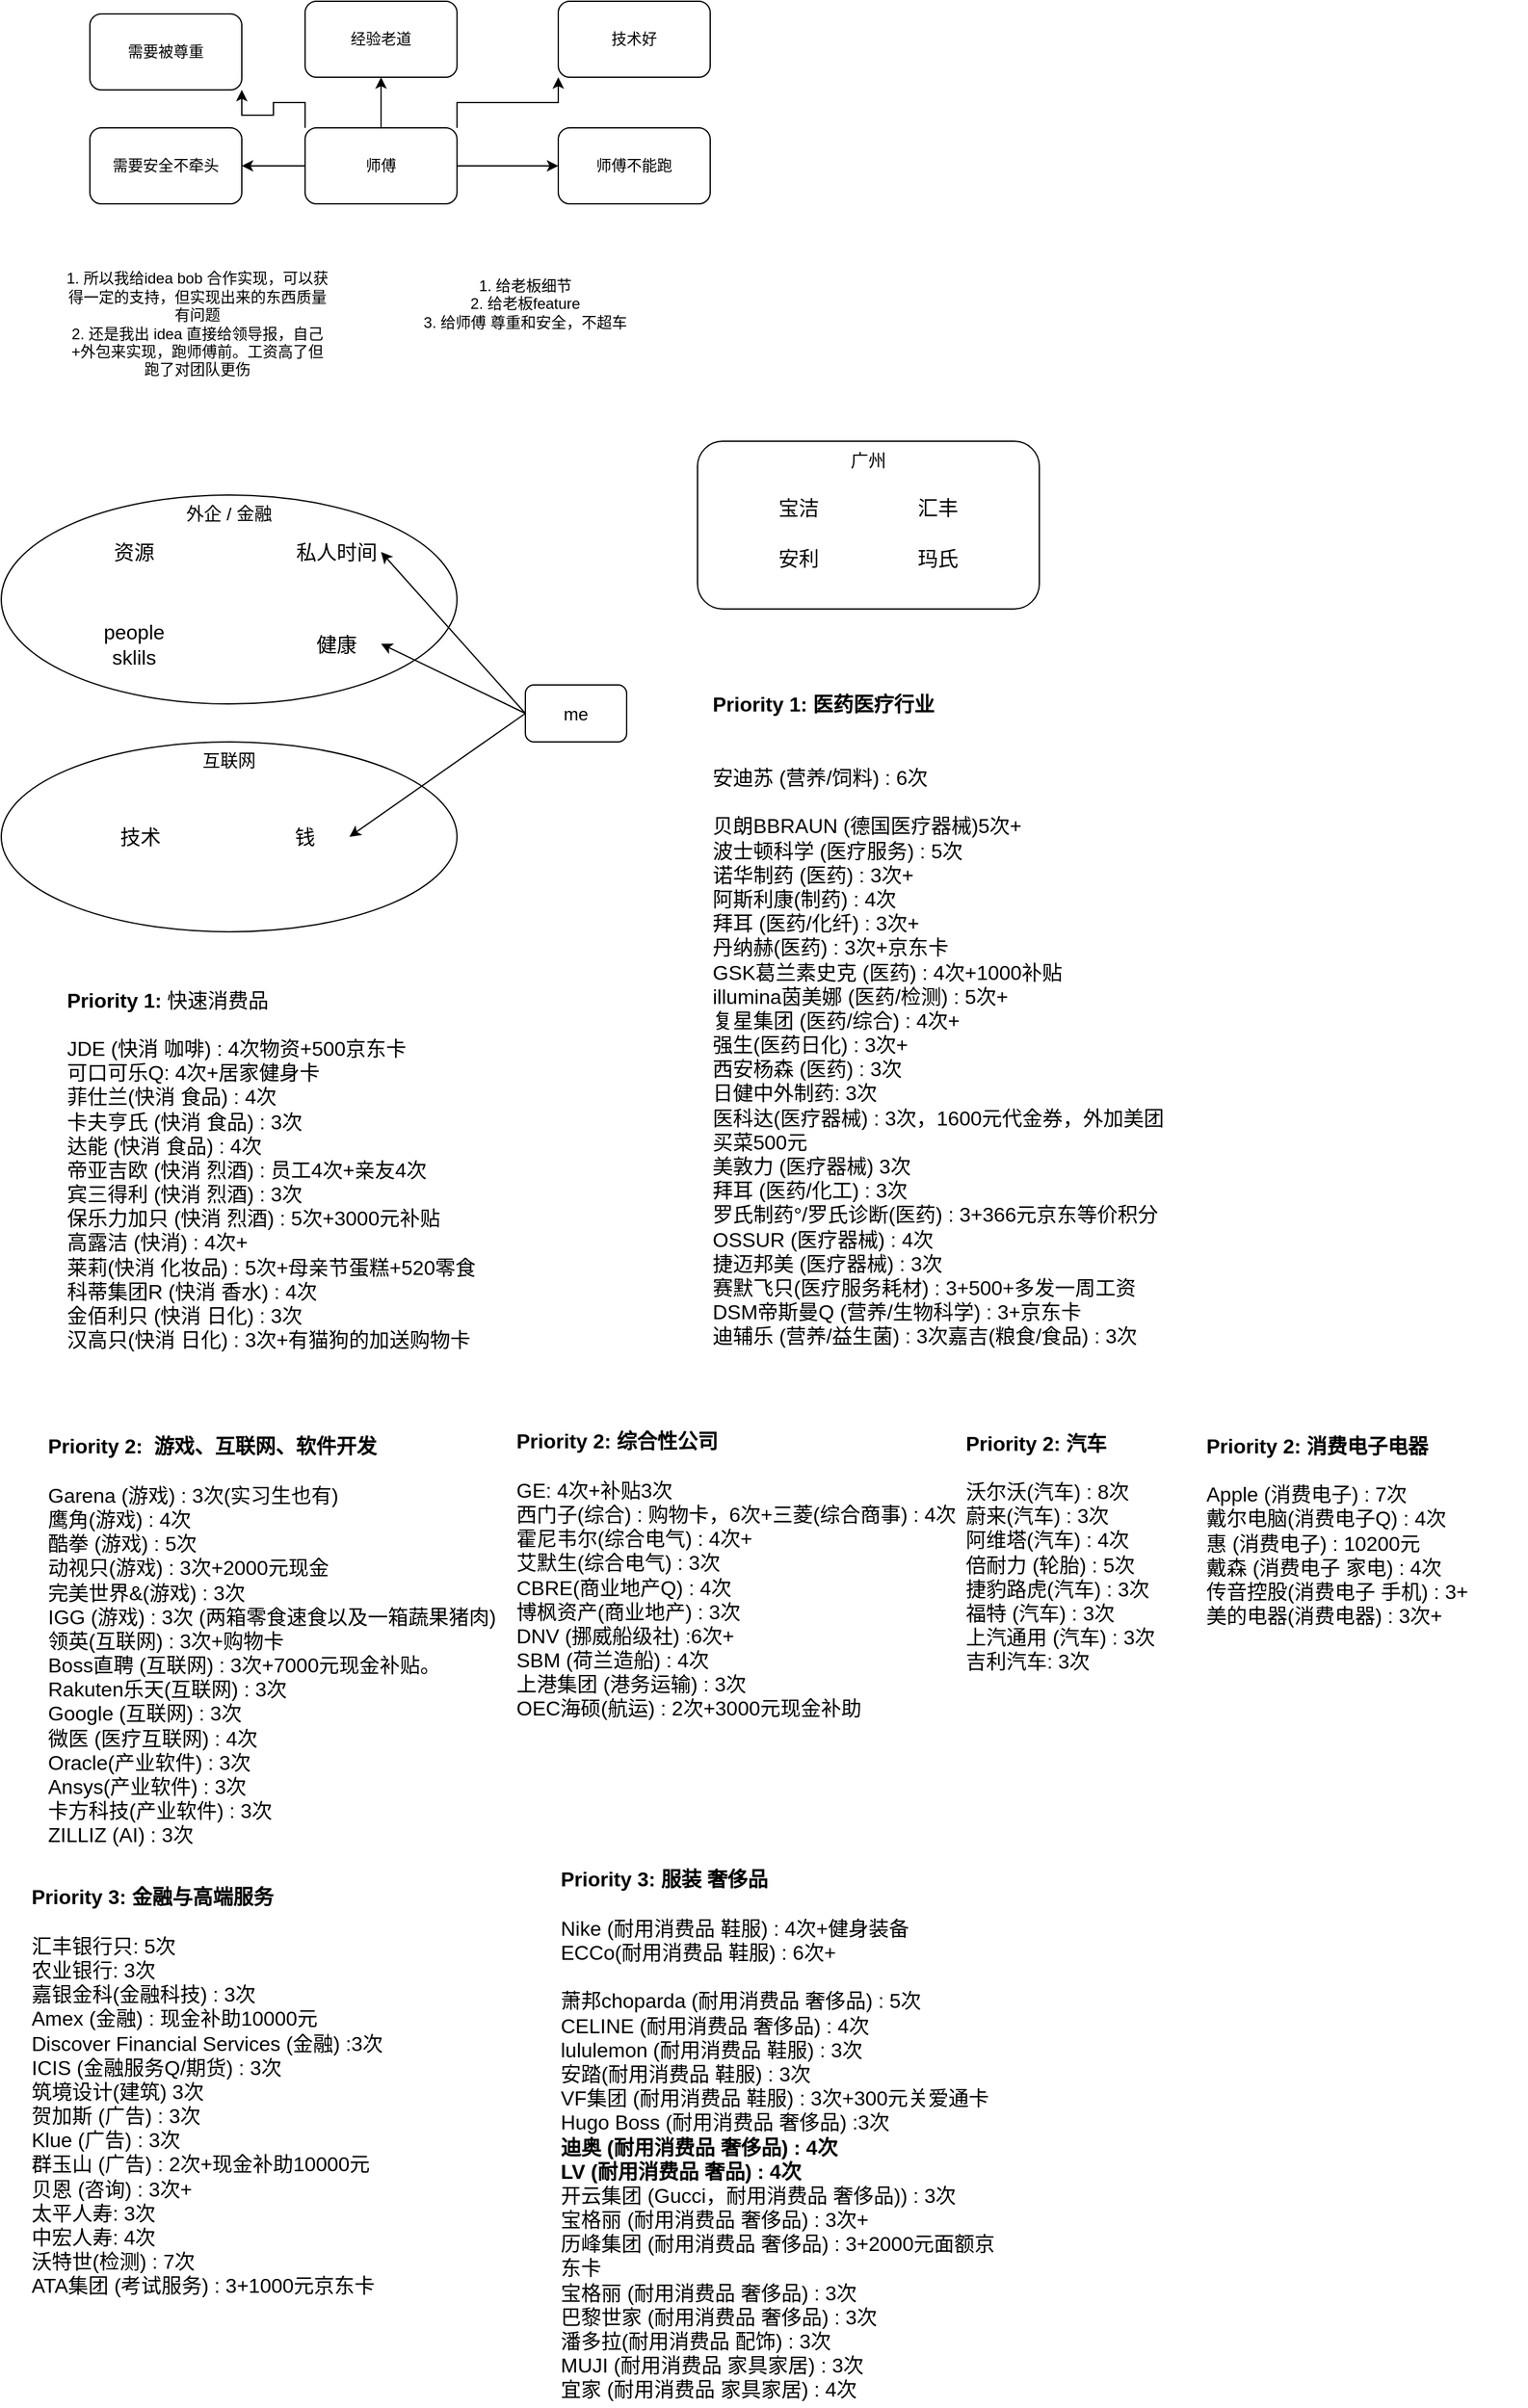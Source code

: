 <mxfile version="22.1.7" type="github" pages="2">
  <diagram name="第 1 页" id="_Za5BC0m-HuaRFZVXyjK">
    <mxGraphModel dx="1302" dy="682" grid="1" gridSize="10" guides="1" tooltips="1" connect="1" arrows="1" fold="1" page="1" pageScale="1" pageWidth="827" pageHeight="1169" math="0" shadow="0">
      <root>
        <mxCell id="0" />
        <mxCell id="1" parent="0" />
        <mxCell id="hfD9s6qf3FZ00KF--jr7-3" style="edgeStyle=orthogonalEdgeStyle;rounded=0;orthogonalLoop=1;jettySize=auto;html=1;exitX=1;exitY=0.5;exitDx=0;exitDy=0;entryX=0;entryY=0.5;entryDx=0;entryDy=0;" parent="1" source="hfD9s6qf3FZ00KF--jr7-1" target="hfD9s6qf3FZ00KF--jr7-2" edge="1">
          <mxGeometry relative="1" as="geometry" />
        </mxCell>
        <mxCell id="hfD9s6qf3FZ00KF--jr7-11" style="edgeStyle=orthogonalEdgeStyle;rounded=0;orthogonalLoop=1;jettySize=auto;html=1;exitX=0.5;exitY=0;exitDx=0;exitDy=0;entryX=0.5;entryY=1;entryDx=0;entryDy=0;" parent="1" source="hfD9s6qf3FZ00KF--jr7-1" target="hfD9s6qf3FZ00KF--jr7-10" edge="1">
          <mxGeometry relative="1" as="geometry" />
        </mxCell>
        <mxCell id="hfD9s6qf3FZ00KF--jr7-13" style="edgeStyle=orthogonalEdgeStyle;rounded=0;orthogonalLoop=1;jettySize=auto;html=1;exitX=1;exitY=0;exitDx=0;exitDy=0;entryX=0;entryY=1;entryDx=0;entryDy=0;" parent="1" source="hfD9s6qf3FZ00KF--jr7-1" target="hfD9s6qf3FZ00KF--jr7-9" edge="1">
          <mxGeometry relative="1" as="geometry" />
        </mxCell>
        <mxCell id="hfD9s6qf3FZ00KF--jr7-20" style="edgeStyle=orthogonalEdgeStyle;rounded=0;orthogonalLoop=1;jettySize=auto;html=1;exitX=0;exitY=0.5;exitDx=0;exitDy=0;entryX=1;entryY=0.5;entryDx=0;entryDy=0;" parent="1" source="hfD9s6qf3FZ00KF--jr7-1" target="hfD9s6qf3FZ00KF--jr7-16" edge="1">
          <mxGeometry relative="1" as="geometry" />
        </mxCell>
        <mxCell id="hfD9s6qf3FZ00KF--jr7-21" style="edgeStyle=orthogonalEdgeStyle;rounded=0;orthogonalLoop=1;jettySize=auto;html=1;exitX=0;exitY=0;exitDx=0;exitDy=0;entryX=1;entryY=1;entryDx=0;entryDy=0;" parent="1" source="hfD9s6qf3FZ00KF--jr7-1" target="hfD9s6qf3FZ00KF--jr7-18" edge="1">
          <mxGeometry relative="1" as="geometry" />
        </mxCell>
        <mxCell id="hfD9s6qf3FZ00KF--jr7-1" value="师傅" style="rounded=1;whiteSpace=wrap;html=1;" parent="1" vertex="1">
          <mxGeometry x="240" y="110" width="120" height="60" as="geometry" />
        </mxCell>
        <mxCell id="hfD9s6qf3FZ00KF--jr7-2" value="师傅不能跑" style="rounded=1;whiteSpace=wrap;html=1;" parent="1" vertex="1">
          <mxGeometry x="440" y="110" width="120" height="60" as="geometry" />
        </mxCell>
        <mxCell id="hfD9s6qf3FZ00KF--jr7-9" value="技术好" style="rounded=1;whiteSpace=wrap;html=1;" parent="1" vertex="1">
          <mxGeometry x="440" y="10" width="120" height="60" as="geometry" />
        </mxCell>
        <mxCell id="hfD9s6qf3FZ00KF--jr7-10" value="经验老道" style="rounded=1;whiteSpace=wrap;html=1;" parent="1" vertex="1">
          <mxGeometry x="240" y="10" width="120" height="60" as="geometry" />
        </mxCell>
        <mxCell id="hfD9s6qf3FZ00KF--jr7-16" value="需要安全不牵头" style="rounded=1;whiteSpace=wrap;html=1;" parent="1" vertex="1">
          <mxGeometry x="70" y="110" width="120" height="60" as="geometry" />
        </mxCell>
        <mxCell id="hfD9s6qf3FZ00KF--jr7-18" value="需要被尊重" style="rounded=1;whiteSpace=wrap;html=1;" parent="1" vertex="1">
          <mxGeometry x="70" y="20" width="120" height="60" as="geometry" />
        </mxCell>
        <mxCell id="OLXgDvLFEpSDpQCb60n3-9" style="rounded=0;orthogonalLoop=1;jettySize=auto;html=1;exitX=0;exitY=0.5;exitDx=0;exitDy=0;entryX=1;entryY=0.5;entryDx=0;entryDy=0;" edge="1" parent="1" source="hfD9s6qf3FZ00KF--jr7-19" target="OLXgDvLFEpSDpQCb60n3-6">
          <mxGeometry relative="1" as="geometry" />
        </mxCell>
        <mxCell id="hfD9s6qf3FZ00KF--jr7-19" value="me" style="rounded=1;whiteSpace=wrap;html=1;fontSize=14;" parent="1" vertex="1">
          <mxGeometry x="414" y="550" width="80" height="45" as="geometry" />
        </mxCell>
        <mxCell id="hfD9s6qf3FZ00KF--jr7-25" value="1. 给老板细节&lt;br&gt;2. 给老板feature&lt;br&gt;3. 给师傅 尊重和安全，不超车" style="text;html=1;strokeColor=none;fillColor=none;align=center;verticalAlign=middle;whiteSpace=wrap;rounded=0;" parent="1" vertex="1">
          <mxGeometry x="309" y="220" width="210" height="58" as="geometry" />
        </mxCell>
        <mxCell id="hfD9s6qf3FZ00KF--jr7-26" value="1. 所以我给idea bob 合作实现，可以获得一定的支持，但实现出来的东西质量有问题&lt;br&gt;2. 还是我出 idea 直接给领导报，自己+外包来实现，跑师傅前。工资高了但跑了对团队更伤" style="text;html=1;strokeColor=none;fillColor=none;align=center;verticalAlign=middle;whiteSpace=wrap;rounded=0;" parent="1" vertex="1">
          <mxGeometry x="50" y="220" width="210" height="90" as="geometry" />
        </mxCell>
        <mxCell id="OLXgDvLFEpSDpQCb60n3-1" value="外企 / 金融" style="ellipse;whiteSpace=wrap;html=1;fillColor=none;verticalAlign=top;fontSize=14;" vertex="1" parent="1">
          <mxGeometry y="400" width="360" height="165" as="geometry" />
        </mxCell>
        <mxCell id="OLXgDvLFEpSDpQCb60n3-2" value="互联网" style="ellipse;whiteSpace=wrap;html=1;fillColor=none;verticalAlign=top;fontSize=14;" vertex="1" parent="1">
          <mxGeometry y="595" width="360" height="150" as="geometry" />
        </mxCell>
        <mxCell id="OLXgDvLFEpSDpQCb60n3-3" value="资源" style="text;html=1;strokeColor=none;fillColor=none;align=center;verticalAlign=middle;whiteSpace=wrap;rounded=0;fontSize=16;" vertex="1" parent="1">
          <mxGeometry x="70" y="425" width="70" height="40" as="geometry" />
        </mxCell>
        <mxCell id="OLXgDvLFEpSDpQCb60n3-4" value="私人时间" style="text;html=1;strokeColor=none;fillColor=none;align=center;verticalAlign=middle;whiteSpace=wrap;rounded=0;fontSize=16;" vertex="1" parent="1">
          <mxGeometry x="230" y="425" width="70" height="40" as="geometry" />
        </mxCell>
        <mxCell id="OLXgDvLFEpSDpQCb60n3-5" value="技术" style="text;html=1;strokeColor=none;fillColor=none;align=center;verticalAlign=middle;whiteSpace=wrap;rounded=0;fontSize=16;" vertex="1" parent="1">
          <mxGeometry x="75" y="650" width="70" height="40" as="geometry" />
        </mxCell>
        <mxCell id="OLXgDvLFEpSDpQCb60n3-6" value="钱" style="text;html=1;strokeColor=none;fillColor=none;align=center;verticalAlign=middle;whiteSpace=wrap;rounded=0;fontSize=16;" vertex="1" parent="1">
          <mxGeometry x="205" y="650" width="70" height="40" as="geometry" />
        </mxCell>
        <mxCell id="OLXgDvLFEpSDpQCb60n3-7" value="people sklils" style="text;html=1;strokeColor=none;fillColor=none;align=center;verticalAlign=middle;whiteSpace=wrap;rounded=0;fontSize=16;labelBorderColor=none;" vertex="1" parent="1">
          <mxGeometry x="70" y="497.5" width="70" height="40" as="geometry" />
        </mxCell>
        <mxCell id="OLXgDvLFEpSDpQCb60n3-8" value="健康" style="text;html=1;strokeColor=none;fillColor=none;align=center;verticalAlign=middle;whiteSpace=wrap;rounded=0;fontSize=16;" vertex="1" parent="1">
          <mxGeometry x="230" y="497.5" width="70" height="40" as="geometry" />
        </mxCell>
        <mxCell id="OLXgDvLFEpSDpQCb60n3-10" style="rounded=0;orthogonalLoop=1;jettySize=auto;html=1;exitX=0;exitY=0.5;exitDx=0;exitDy=0;entryX=1;entryY=0.5;entryDx=0;entryDy=0;" edge="1" parent="1" source="hfD9s6qf3FZ00KF--jr7-19" target="OLXgDvLFEpSDpQCb60n3-8">
          <mxGeometry relative="1" as="geometry">
            <mxPoint x="-90" y="603" as="sourcePoint" />
            <mxPoint x="215" y="700" as="targetPoint" />
          </mxGeometry>
        </mxCell>
        <mxCell id="OLXgDvLFEpSDpQCb60n3-11" style="rounded=0;orthogonalLoop=1;jettySize=auto;html=1;exitX=0;exitY=0.5;exitDx=0;exitDy=0;entryX=1;entryY=0.5;entryDx=0;entryDy=0;" edge="1" parent="1" source="hfD9s6qf3FZ00KF--jr7-19" target="OLXgDvLFEpSDpQCb60n3-4">
          <mxGeometry relative="1" as="geometry">
            <mxPoint x="-50" y="623" as="sourcePoint" />
            <mxPoint x="240" y="548" as="targetPoint" />
          </mxGeometry>
        </mxCell>
        <mxCell id="OLXgDvLFEpSDpQCb60n3-14" value="广州" style="rounded=1;whiteSpace=wrap;html=1;fontSize=14;verticalAlign=top;fillColor=none;" vertex="1" parent="1">
          <mxGeometry x="550" y="357.5" width="270" height="132.5" as="geometry" />
        </mxCell>
        <mxCell id="OLXgDvLFEpSDpQCb60n3-15" value="安利" style="text;html=1;strokeColor=none;fillColor=none;align=center;verticalAlign=middle;whiteSpace=wrap;rounded=0;fontSize=16;" vertex="1" parent="1">
          <mxGeometry x="595" y="430" width="70" height="40" as="geometry" />
        </mxCell>
        <mxCell id="OLXgDvLFEpSDpQCb60n3-16" value="玛氏" style="text;html=1;strokeColor=none;fillColor=none;align=center;verticalAlign=middle;whiteSpace=wrap;rounded=0;fontSize=16;" vertex="1" parent="1">
          <mxGeometry x="705" y="430" width="70" height="40" as="geometry" />
        </mxCell>
        <mxCell id="OLXgDvLFEpSDpQCb60n3-17" value="汇丰" style="text;html=1;strokeColor=none;fillColor=none;align=center;verticalAlign=middle;whiteSpace=wrap;rounded=0;fontSize=16;" vertex="1" parent="1">
          <mxGeometry x="705" y="390" width="70" height="40" as="geometry" />
        </mxCell>
        <mxCell id="OLXgDvLFEpSDpQCb60n3-18" value="宝洁" style="text;html=1;strokeColor=none;fillColor=none;align=center;verticalAlign=middle;whiteSpace=wrap;rounded=0;fontSize=16;" vertex="1" parent="1">
          <mxGeometry x="595" y="390" width="70" height="40" as="geometry" />
        </mxCell>
        <mxCell id="OLXgDvLFEpSDpQCb60n3-25" value="&lt;b style=&quot;border-color: var(--border-color);&quot;&gt;Priority 1:&amp;nbsp;&lt;span style=&quot;background-color: initial; font-weight: normal;&quot;&gt;快速消费品&lt;/span&gt;&lt;br&gt;&lt;/b&gt;&lt;div&gt;&lt;br&gt;&lt;/div&gt;&lt;div&gt;JDE (快消 咖啡) : 4次物资+500京东卡&lt;/div&gt;&lt;div&gt;可口可乐Q: 4次+居家健身卡&lt;/div&gt;&lt;div&gt;菲仕兰(快消 食品) : 4次&lt;/div&gt;&lt;div&gt;卡夫亨氏 (快消 食品) : 3次&lt;/div&gt;&lt;div&gt;达能 (快消 食品) : 4次&lt;/div&gt;&lt;div&gt;帝亚吉欧 (快消 烈酒) : 员工4次+亲友4次&lt;/div&gt;&lt;div&gt;宾三得利 (快消 烈酒) : 3次&lt;/div&gt;&lt;div&gt;保乐力加只 (快消 烈酒) : 5次+3000元补贴&lt;/div&gt;&lt;div&gt;高露洁 (快消) : 4次+&lt;/div&gt;&lt;div&gt;莱莉(快消 化妆品) : 5次+母亲节蛋糕+520零食&lt;/div&gt;&lt;div&gt;科蒂集团R (快消 香水) : 4次&lt;/div&gt;&lt;div&gt;金佰利只 (快消 日化) : 3次&lt;/div&gt;&lt;div&gt;汉高只(快消 日化) : 3次+有猫狗的加送购物卡&lt;/div&gt;" style="text;html=1;strokeColor=none;fillColor=none;align=left;verticalAlign=middle;whiteSpace=wrap;rounded=0;fontSize=16;" vertex="1" parent="1">
          <mxGeometry x="50" y="790" width="355" height="285" as="geometry" />
        </mxCell>
        <mxCell id="OLXgDvLFEpSDpQCb60n3-29" value="&lt;b style=&quot;border-color: var(--border-color);&quot;&gt;Priority 3:&amp;nbsp;&lt;b style=&quot;background-color: initial;&quot;&gt;服装 奢侈品&lt;/b&gt;&lt;br&gt;&lt;/b&gt;&lt;div&gt;&lt;br&gt;&lt;/div&gt;&lt;div&gt;&lt;div style=&quot;border-color: var(--border-color);&quot;&gt;Nike (耐用消费品 鞋服) : 4次+健身装备&lt;/div&gt;&lt;div style=&quot;border-color: var(--border-color);&quot;&gt;ECCo(耐用消费品 鞋服) : 6次+&lt;/div&gt;&lt;/div&gt;&lt;div style=&quot;border-color: var(--border-color);&quot;&gt;&lt;div style=&quot;border-color: var(--border-color);&quot;&gt;&lt;br&gt;&lt;/div&gt;&lt;div style=&quot;border-color: var(--border-color);&quot;&gt;萧邦choparda (耐用消费品 奢侈品) : 5次&lt;/div&gt;&lt;div style=&quot;border-color: var(--border-color);&quot;&gt;CELINE (耐用消费品 奢侈品) : 4次&lt;br&gt;&lt;/div&gt;&lt;/div&gt;&lt;div&gt;lululemon (耐用消费品 鞋服) : 3次&lt;/div&gt;&lt;div&gt;安踏(耐用消费品 鞋服) : 3次&lt;/div&gt;&lt;div&gt;VF集团 (耐用消费品 鞋服) : 3次+300元关爱通卡&lt;/div&gt;&lt;div&gt;Hugo Boss (耐用消费品 奢侈品) :3次&lt;/div&gt;&lt;div&gt;&lt;b&gt;迪奥 (耐用消费品 奢侈品) : 4次&lt;/b&gt;&lt;br&gt;&lt;/div&gt;&lt;div&gt;&lt;b&gt;LV (耐用消费品 奢品) : 4次&lt;/b&gt;&lt;/div&gt;&lt;div&gt;开云集团 (Gucci，耐用消费品 奢侈品)) : 3次&lt;/div&gt;&lt;div&gt;宝格丽 (耐用消费品 奢侈品) : 3次+&lt;/div&gt;&lt;div&gt;历峰集团 (耐用消费品 奢侈品) : 3+2000元面额京东卡&lt;/div&gt;&lt;div&gt;宝格丽 (耐用消费品 奢侈品) : 3次&lt;/div&gt;&lt;div&gt;巴黎世家 (耐用消费品 奢侈品) : 3次&lt;/div&gt;&lt;div&gt;潘多拉(耐用消费品 配饰) : 3次&lt;/div&gt;&lt;div&gt;MUJI (耐用消费品 家具家居) : 3次&lt;/div&gt;&lt;div&gt;宜家 (耐用消费品 家具家居) : 4次&lt;/div&gt;" style="text;html=1;strokeColor=none;fillColor=none;align=left;verticalAlign=middle;whiteSpace=wrap;rounded=0;fontSize=16;" vertex="1" parent="1">
          <mxGeometry x="440" y="1480" width="360" height="430" as="geometry" />
        </mxCell>
        <mxCell id="OLXgDvLFEpSDpQCb60n3-34" value="&lt;div&gt;&lt;b&gt;Priority 1: 医药医疗行业&lt;/b&gt;&lt;/div&gt;&lt;div&gt;&lt;br&gt;&lt;/div&gt;&lt;div&gt;&lt;br&gt;&lt;/div&gt;安迪苏 (营养/饲料) : 6次&lt;br&gt;&lt;br&gt;&lt;div&gt;贝朗BBRAUN (德国医疗器械)5次+&lt;/div&gt;&lt;div&gt;波士顿科学 (医疗服务) : 5次&lt;/div&gt;&lt;div&gt;诺华制药 (医药) : 3次+&lt;/div&gt;&lt;div&gt;阿斯利康(制药) : 4次&lt;/div&gt;&lt;div&gt;拜耳 (医药/化纤) : 3次+&lt;/div&gt;&lt;div&gt;丹纳赫(医药) : 3次+京东卡&lt;/div&gt;&lt;div&gt;GSK葛兰素史克 (医药) : 4次+1000补贴&lt;/div&gt;&lt;div&gt;illumina茵美娜 (医药/检测) : 5次+&lt;/div&gt;&lt;div&gt;复星集团 (医药/综合) : 4次+&lt;/div&gt;&lt;div&gt;强生(医药日化) : 3次+&lt;/div&gt;&lt;div&gt;西安杨森 (医药) : 3次&lt;/div&gt;&lt;div&gt;日健中外制药: 3次&lt;/div&gt;&lt;div&gt;医科达(医疗器械) : 3次，1600元代金券，外加美团买菜500元&lt;/div&gt;&lt;div&gt;美敦力 (医疗器械) 3次&lt;/div&gt;&lt;div&gt;拜耳 (医药/化工) : 3次&lt;/div&gt;&lt;div&gt;罗氏制药°/罗氏诊断(医药) : 3+366元京东等价积分&lt;/div&gt;&lt;div&gt;OSSUR (医疗器械) : 4次&lt;/div&gt;&lt;div&gt;捷迈邦美 (医疗器械) : 3次&lt;/div&gt;&lt;div&gt;赛默飞只(医疗服务耗材) : 3+500+多发一周工资&lt;/div&gt;&lt;div&gt;&lt;div style=&quot;border-color: var(--border-color);&quot;&gt;&lt;span style=&quot;background-color: initial;&quot;&gt;DSM帝斯曼Q (营养/生物科学) : 3+京东卡&lt;/span&gt;&lt;br&gt;&lt;/div&gt;&lt;div style=&quot;border-color: var(--border-color);&quot;&gt;迪辅乐 (营养/益生菌) : 3次嘉吉(粮食/食品) : 3次&lt;/div&gt;&lt;/div&gt;" style="text;html=1;strokeColor=none;fillColor=none;align=left;verticalAlign=middle;whiteSpace=wrap;rounded=0;fontSize=16;" vertex="1" parent="1">
          <mxGeometry x="560" y="550" width="360" height="530" as="geometry" />
        </mxCell>
        <mxCell id="OLXgDvLFEpSDpQCb60n3-35" value="&lt;b style=&quot;border-color: var(--border-color);&quot;&gt;Priority 2:&amp;nbsp;&lt;b style=&quot;background-color: initial;&quot;&gt;消费电子电器&lt;/b&gt;&lt;br&gt;&lt;/b&gt;&lt;div&gt;&lt;b&gt;&lt;br&gt;&lt;/b&gt;&lt;/div&gt;&lt;div&gt;Apple (消费电子) : 7次&lt;/div&gt;&lt;div&gt;戴尔电脑(消费电子Q) : 4次&lt;/div&gt;&lt;div&gt;惠 (消费电子) : 10200元&lt;/div&gt;&lt;div&gt;戴森 (消费电子 家电) : 4次&lt;/div&gt;&lt;div&gt;传音控股(消费电子 手机) : 3+&lt;/div&gt;&lt;div&gt;美的电器(消费电器) : 3次+&lt;/div&gt;" style="text;html=1;strokeColor=none;fillColor=none;align=left;verticalAlign=middle;whiteSpace=wrap;rounded=0;fontSize=16;" vertex="1" parent="1">
          <mxGeometry x="950" y="1130" width="255" height="175" as="geometry" />
        </mxCell>
        <mxCell id="OLXgDvLFEpSDpQCb60n3-36" value="&lt;b style=&quot;border-color: var(--border-color);&quot;&gt;Priority 2:&amp;nbsp;&lt;/b&gt;&lt;b&gt;汽车&lt;/b&gt;&lt;br&gt;&lt;br&gt;沃尔沃(汽车) : 8次&lt;br&gt;蔚来(汽车) : 3次&lt;br&gt;阿维塔(汽车) : 4次&lt;br&gt;倍耐力 (轮胎) : 5次&lt;br&gt;捷豹路虎(汽车) : 3次&lt;br&gt;福特 (汽车) : 3次&lt;br&gt;上汽通用 (汽车) : 3次&lt;br&gt;吉利汽车: 3次" style="text;html=1;strokeColor=none;fillColor=none;align=left;verticalAlign=middle;whiteSpace=wrap;rounded=0;fontSize=16;" vertex="1" parent="1">
          <mxGeometry x="760" y="1130" width="180" height="210" as="geometry" />
        </mxCell>
        <mxCell id="OLXgDvLFEpSDpQCb60n3-37" value="&lt;b style=&quot;border-color: var(--border-color);&quot;&gt;Priority 2:&amp;nbsp;&amp;nbsp;&lt;b style=&quot;background-color: initial;&quot;&gt;游戏、互联网、软件开发&lt;/b&gt;&lt;br&gt;&lt;/b&gt;&lt;div&gt;&lt;br&gt;&lt;/div&gt;&lt;div&gt;Garena (游戏) : 3次(实习生也有)&lt;/div&gt;&lt;div&gt;鹰角(游戏) : 4次&lt;/div&gt;&lt;div&gt;酷拳 (游戏) : 5次&lt;/div&gt;&lt;div&gt;动视只(游戏) : 3次+2000元现金&lt;/div&gt;&lt;div&gt;完美世界&amp;amp;(游戏) : 3次&lt;/div&gt;&lt;div&gt;IGG (游戏) : 3次 (两箱零食速食以及一箱蔬果猪肉)&lt;/div&gt;&lt;div&gt;领英(互联网) : 3次+购物卡&lt;/div&gt;&lt;div&gt;Boss直聘 (互联网) : 3次+7000元现金补贴。&lt;/div&gt;&lt;div&gt;Rakuten乐天(互联网) : 3次&lt;/div&gt;&lt;div&gt;Google (互联网) : 3次&lt;/div&gt;&lt;div&gt;微医 (医疗互联网) : 4次&lt;/div&gt;&lt;div&gt;Oracle(产业软件) : 3次&lt;/div&gt;&lt;div&gt;Ansys(产业软件) : 3次&lt;/div&gt;&lt;div&gt;卡方科技(产业软件) : 3次&lt;/div&gt;&lt;div&gt;ZILLIZ (AI) : 3次&lt;/div&gt;" style="text;html=1;strokeColor=none;fillColor=none;align=left;verticalAlign=middle;whiteSpace=wrap;rounded=0;fontSize=16;" vertex="1" parent="1">
          <mxGeometry x="35" y="1130" width="365" height="350" as="geometry" />
        </mxCell>
        <mxCell id="OLXgDvLFEpSDpQCb60n3-38" value="&lt;b style=&quot;border-color: var(--border-color);&quot;&gt;Priority 3:&amp;nbsp;&lt;b style=&quot;background-color: initial;&quot;&gt;金融与高端服务&lt;/b&gt;&lt;br&gt;&lt;/b&gt;&lt;div&gt;&lt;br&gt;&lt;/div&gt;&lt;div&gt;汇丰银行只: 5次&lt;/div&gt;&lt;div&gt;农业银行: 3次&lt;/div&gt;&lt;div&gt;嘉银金科(金融科技) : 3次&lt;/div&gt;&lt;div&gt;Amex (金融) : 现金补助10000元&lt;/div&gt;&lt;div&gt;Discover Financial Services (金融) :3次&lt;/div&gt;&lt;div&gt;ICIS (金融服务Q/期货) : 3次&lt;/div&gt;&lt;div&gt;筑境设计(建筑) 3次&lt;/div&gt;&lt;div&gt;贺加斯 (广告) : 3次&lt;/div&gt;&lt;div&gt;Klue (广告) : 3次&lt;/div&gt;&lt;div&gt;群玉山 (广告) : 2次+现金补助10000元&lt;/div&gt;&lt;div&gt;贝恩 (咨询) : 3次+&lt;/div&gt;&lt;div&gt;太平人寿: 3次&lt;/div&gt;&lt;div&gt;中宏人寿: 4次&lt;/div&gt;&lt;div&gt;沃特世(检测) : 7次&lt;/div&gt;&lt;div&gt;ATA集团 (考试服务) : 3+1000元京东卡&lt;/div&gt;" style="text;html=1;strokeColor=none;fillColor=none;align=left;verticalAlign=middle;whiteSpace=wrap;rounded=0;fontSize=16;" vertex="1" parent="1">
          <mxGeometry x="21.5" y="1490" width="410" height="341" as="geometry" />
        </mxCell>
        <mxCell id="OLXgDvLFEpSDpQCb60n3-39" value="&lt;b style=&quot;border-color: var(--border-color);&quot;&gt;Priority 2:&amp;nbsp;&lt;b style=&quot;background-color: initial;&quot;&gt;综合性公司&lt;/b&gt;&lt;br&gt;&lt;/b&gt;&lt;div&gt;&lt;br&gt;&lt;/div&gt;&lt;div&gt;GE: 4次+补贴3次&lt;/div&gt;&lt;div&gt;西门子(综合) : 购物卡，6次+三菱(综合商事) : 4次&lt;/div&gt;&lt;div&gt;霍尼韦尔(综合电气) : 4次+&lt;/div&gt;&lt;div&gt;艾默生(综合电气) : 3次&lt;/div&gt;&lt;div&gt;CBRE(商业地产Q) : 4次&lt;/div&gt;&lt;div&gt;博枫资产(商业地产) : 3次&lt;/div&gt;&lt;div&gt;DNV (挪威船级社) :6次+&lt;/div&gt;&lt;div&gt;SBM (荷兰造船) : 4次&lt;/div&gt;&lt;div&gt;上港集团 (港务运输) : 3次&lt;/div&gt;&lt;div&gt;OEC海硕(航运) : 2次+3000元现金补助&lt;/div&gt;" style="text;html=1;strokeColor=none;fillColor=none;align=left;verticalAlign=middle;whiteSpace=wrap;rounded=0;fontSize=16;" vertex="1" parent="1">
          <mxGeometry x="405" y="1130" width="360" height="246" as="geometry" />
        </mxCell>
      </root>
    </mxGraphModel>
  </diagram>
  <diagram id="gGbQv3ZM4eX6M6ayhFO-" name="第 2 页">
    <mxGraphModel dx="1562" dy="818" grid="1" gridSize="10" guides="1" tooltips="1" connect="1" arrows="1" fold="1" page="1" pageScale="1" pageWidth="827" pageHeight="1169" math="0" shadow="0">
      <root>
        <mxCell id="0" />
        <mxCell id="1" parent="0" />
        <mxCell id="I9nXeq7taqKS-i8R0qpw-6" style="rounded=0;orthogonalLoop=1;jettySize=auto;html=1;exitX=0.5;exitY=1;exitDx=0;exitDy=0;entryX=0.5;entryY=0;entryDx=0;entryDy=0;" parent="1" source="jaQP5pOw3-lSJj2iyBlf-1" target="I9nXeq7taqKS-i8R0qpw-4" edge="1">
          <mxGeometry relative="1" as="geometry" />
        </mxCell>
        <mxCell id="jaQP5pOw3-lSJj2iyBlf-1" value="勤力" style="rounded=1;whiteSpace=wrap;html=1;fontSize=14;" parent="1" vertex="1">
          <mxGeometry x="470" y="90" width="120" height="60" as="geometry" />
        </mxCell>
        <mxCell id="jaQP5pOw3-lSJj2iyBlf-5" style="edgeStyle=orthogonalEdgeStyle;rounded=0;orthogonalLoop=1;jettySize=auto;html=1;exitX=0.5;exitY=1;exitDx=0;exitDy=0;entryX=0.5;entryY=0;entryDx=0;entryDy=0;startArrow=classic;startFill=1;fontSize=14;" parent="1" source="jaQP5pOw3-lSJj2iyBlf-2" target="jaQP5pOw3-lSJj2iyBlf-3" edge="1">
          <mxGeometry relative="1" as="geometry" />
        </mxCell>
        <mxCell id="jaQP5pOw3-lSJj2iyBlf-11" value="制衡" style="edgeLabel;html=1;align=center;verticalAlign=middle;resizable=0;points=[];fontSize=14;" parent="jaQP5pOw3-lSJj2iyBlf-5" vertex="1" connectable="0">
          <mxGeometry x="-0.008" y="-1" relative="1" as="geometry">
            <mxPoint as="offset" />
          </mxGeometry>
        </mxCell>
        <mxCell id="I9nXeq7taqKS-i8R0qpw-9" style="edgeStyle=orthogonalEdgeStyle;rounded=0;orthogonalLoop=1;jettySize=auto;html=1;exitX=0.5;exitY=0;exitDx=0;exitDy=0;entryX=0.5;entryY=0;entryDx=0;entryDy=0;" parent="1" source="jaQP5pOw3-lSJj2iyBlf-2" target="I9nXeq7taqKS-i8R0qpw-3" edge="1">
          <mxGeometry relative="1" as="geometry">
            <Array as="points">
              <mxPoint x="130" y="50" />
              <mxPoint x="670" y="50" />
            </Array>
          </mxGeometry>
        </mxCell>
        <mxCell id="jaQP5pOw3-lSJj2iyBlf-2" value="聪明" style="rounded=1;whiteSpace=wrap;html=1;fontSize=14;" parent="1" vertex="1">
          <mxGeometry x="70" y="90" width="120" height="60" as="geometry" />
        </mxCell>
        <mxCell id="jaQP5pOw3-lSJj2iyBlf-14" style="edgeStyle=orthogonalEdgeStyle;rounded=0;orthogonalLoop=1;jettySize=auto;html=1;exitX=0.5;exitY=1;exitDx=0;exitDy=0;entryX=0.5;entryY=0;entryDx=0;entryDy=0;" parent="1" source="jaQP5pOw3-lSJj2iyBlf-3" target="jaQP5pOw3-lSJj2iyBlf-9" edge="1">
          <mxGeometry relative="1" as="geometry" />
        </mxCell>
        <mxCell id="jaQP5pOw3-lSJj2iyBlf-3" value="安全" style="rounded=1;whiteSpace=wrap;html=1;fontSize=14;" parent="1" vertex="1">
          <mxGeometry x="70" y="240" width="120" height="60" as="geometry" />
        </mxCell>
        <mxCell id="jaQP5pOw3-lSJj2iyBlf-6" style="edgeStyle=orthogonalEdgeStyle;rounded=0;orthogonalLoop=1;jettySize=auto;html=1;exitX=0.5;exitY=1;exitDx=0;exitDy=0;fontSize=14;entryX=0.5;entryY=0;entryDx=0;entryDy=0;" parent="1" source="jaQP5pOw3-lSJj2iyBlf-4" target="I9nXeq7taqKS-i8R0qpw-1" edge="1">
          <mxGeometry relative="1" as="geometry">
            <mxPoint x="340" y="220" as="targetPoint" />
          </mxGeometry>
        </mxCell>
        <mxCell id="I9nXeq7taqKS-i8R0qpw-13" style="rounded=0;orthogonalLoop=1;jettySize=auto;html=1;exitX=0.5;exitY=1;exitDx=0;exitDy=0;entryX=0.5;entryY=0;entryDx=0;entryDy=0;" parent="1" source="jaQP5pOw3-lSJj2iyBlf-4" target="jaQP5pOw3-lSJj2iyBlf-3" edge="1">
          <mxGeometry relative="1" as="geometry" />
        </mxCell>
        <mxCell id="jaQP5pOw3-lSJj2iyBlf-4" value="拍马屁" style="rounded=1;whiteSpace=wrap;html=1;fontSize=14;" parent="1" vertex="1">
          <mxGeometry x="280" y="90" width="120" height="60" as="geometry" />
        </mxCell>
        <mxCell id="I9nXeq7taqKS-i8R0qpw-11" style="edgeStyle=orthogonalEdgeStyle;rounded=0;orthogonalLoop=1;jettySize=auto;html=1;exitX=0.5;exitY=1;exitDx=0;exitDy=0;entryX=1;entryY=0.5;entryDx=0;entryDy=0;" parent="1" source="jaQP5pOw3-lSJj2iyBlf-8" target="I9nXeq7taqKS-i8R0qpw-1" edge="1">
          <mxGeometry relative="1" as="geometry" />
        </mxCell>
        <mxCell id="I9nXeq7taqKS-i8R0qpw-12" style="edgeStyle=orthogonalEdgeStyle;rounded=0;orthogonalLoop=1;jettySize=auto;html=1;exitX=0.5;exitY=1;exitDx=0;exitDy=0;entryX=0;entryY=0.5;entryDx=0;entryDy=0;" parent="1" source="jaQP5pOw3-lSJj2iyBlf-8" target="I9nXeq7taqKS-i8R0qpw-4" edge="1">
          <mxGeometry relative="1" as="geometry" />
        </mxCell>
        <mxCell id="jaQP5pOw3-lSJj2iyBlf-8" value="谦虚" style="rounded=1;whiteSpace=wrap;html=1;fontSize=14;" parent="1" vertex="1">
          <mxGeometry x="410" y="180" width="120" height="60" as="geometry" />
        </mxCell>
        <mxCell id="jaQP5pOw3-lSJj2iyBlf-9" value="资源倾斜" style="rounded=1;whiteSpace=wrap;html=1;fontSize=14;" parent="1" vertex="1">
          <mxGeometry x="280" y="390" width="120" height="60" as="geometry" />
        </mxCell>
        <mxCell id="I9nXeq7taqKS-i8R0qpw-2" style="edgeStyle=orthogonalEdgeStyle;rounded=0;orthogonalLoop=1;jettySize=auto;html=1;exitX=0.5;exitY=1;exitDx=0;exitDy=0;entryX=0.5;entryY=0;entryDx=0;entryDy=0;" parent="1" source="I9nXeq7taqKS-i8R0qpw-1" target="jaQP5pOw3-lSJj2iyBlf-9" edge="1">
          <mxGeometry relative="1" as="geometry" />
        </mxCell>
        <mxCell id="I9nXeq7taqKS-i8R0qpw-1" value="情绪价值" style="rounded=1;whiteSpace=wrap;html=1;fontSize=14;" parent="1" vertex="1">
          <mxGeometry x="280" y="240" width="120" height="60" as="geometry" />
        </mxCell>
        <mxCell id="I9nXeq7taqKS-i8R0qpw-8" style="rounded=0;orthogonalLoop=1;jettySize=auto;html=1;exitX=0.5;exitY=1;exitDx=0;exitDy=0;entryX=0.5;entryY=0;entryDx=0;entryDy=0;" parent="1" source="I9nXeq7taqKS-i8R0qpw-3" target="I9nXeq7taqKS-i8R0qpw-4" edge="1">
          <mxGeometry relative="1" as="geometry" />
        </mxCell>
        <mxCell id="I9nXeq7taqKS-i8R0qpw-3" value="能出活" style="rounded=1;whiteSpace=wrap;html=1;fontSize=14;" parent="1" vertex="1">
          <mxGeometry x="610" y="90" width="120" height="60" as="geometry" />
        </mxCell>
        <mxCell id="I9nXeq7taqKS-i8R0qpw-7" style="edgeStyle=orthogonalEdgeStyle;rounded=0;orthogonalLoop=1;jettySize=auto;html=1;exitX=0.5;exitY=1;exitDx=0;exitDy=0;entryX=0.5;entryY=0;entryDx=0;entryDy=0;" parent="1" source="I9nXeq7taqKS-i8R0qpw-4" target="jaQP5pOw3-lSJj2iyBlf-9" edge="1">
          <mxGeometry relative="1" as="geometry" />
        </mxCell>
        <mxCell id="I9nXeq7taqKS-i8R0qpw-4" value="信任" style="rounded=1;whiteSpace=wrap;html=1;fontSize=14;" parent="1" vertex="1">
          <mxGeometry x="540" y="240" width="120" height="60" as="geometry" />
        </mxCell>
      </root>
    </mxGraphModel>
  </diagram>
</mxfile>
